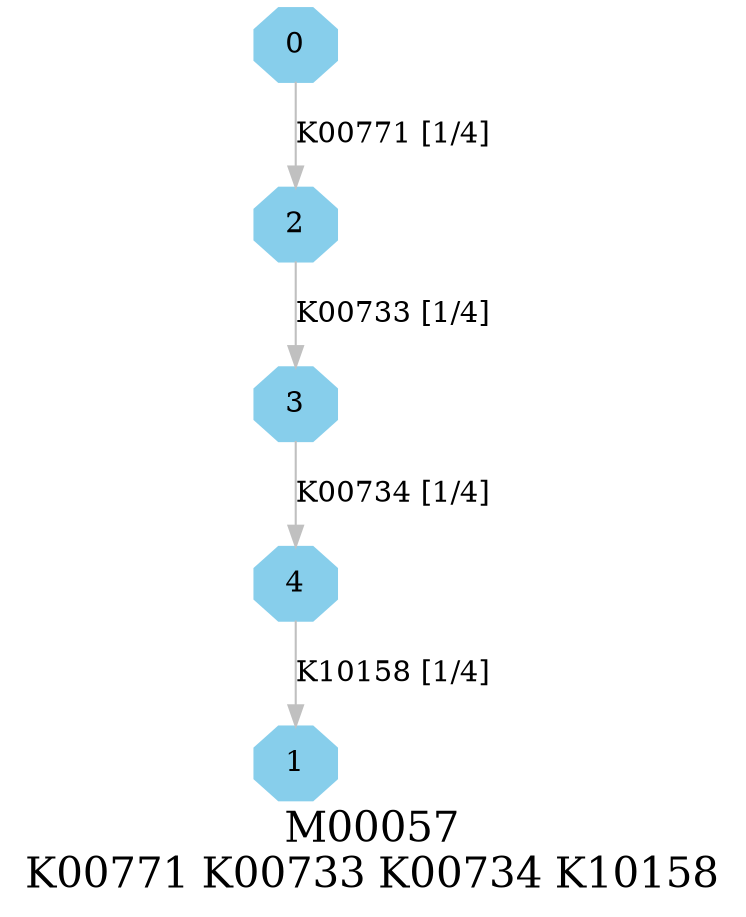 digraph G {
graph [label="M00057
K00771 K00733 K00734 K10158",fontsize=20];
node [shape=box,style=filled];
edge [len=3,color=grey];
{node [width=.3,height=.3,shape=octagon,style=filled,color=skyblue] 0 1 2 3 4 }
0 -> 2 [label="K00771 [1/4]"];
2 -> 3 [label="K00733 [1/4]"];
3 -> 4 [label="K00734 [1/4]"];
4 -> 1 [label="K10158 [1/4]"];
}
